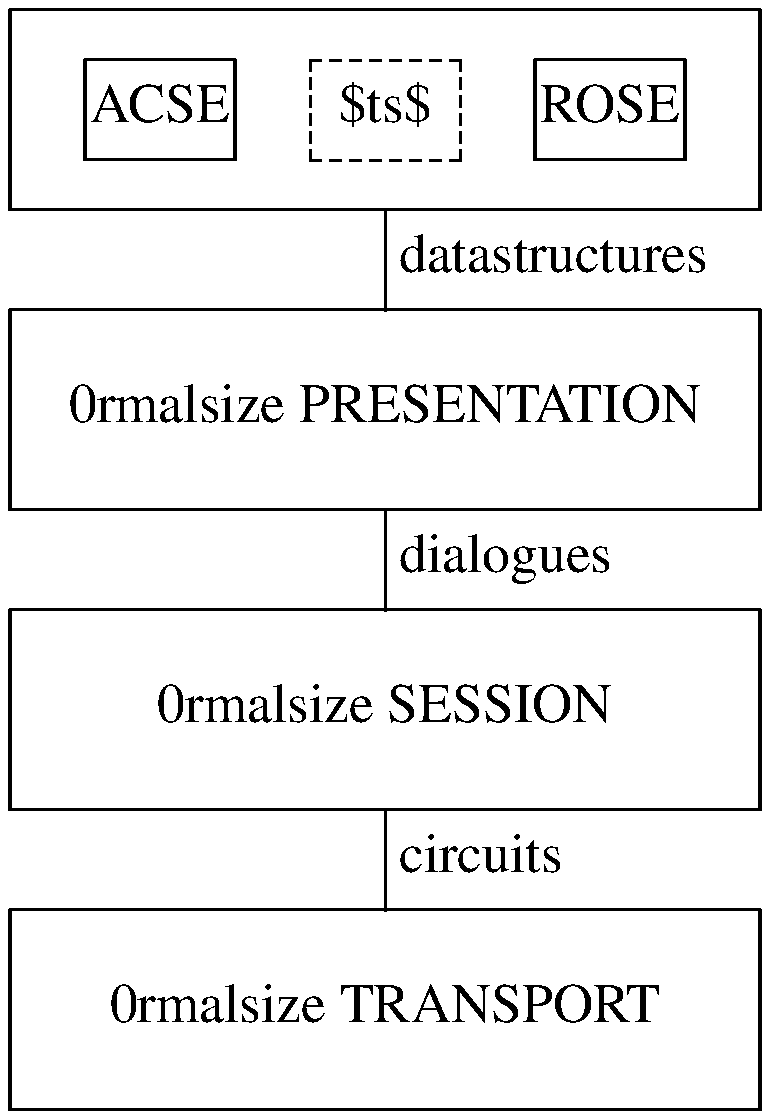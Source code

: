 .PS
.ps 20
## figure 1
boxwid = 5 * boxwid
boxht  = 2 * boxht
B1:	box
B2:	box with .n at (B1.s.x, B1.s.y-lineht) "\normalsize PRESENTATION"
B3:	box with .n at (B2.s.x, B2.s.y-lineht) "\normalsize SESSION"
B4:	box with .n at (B3.s.x, B3.s.y-lineht) "\normalsize TRANSPORT"
	line from B1.s to B2.n "\ datastructures" ljust
	line from B2.s to B3.n "\ dialogues" ljust
	line from B3.s to B4.n "\ circuits" ljust
##
boxwid = boxwid / 5
boxht =	 boxht / 2
B1a:	box with .nw at (B1.nw.x+boxwid/2, B1.nw.y-boxht/2) "ACSE"
B1b:	box with .n at (B1.n.x, B1.n.y-boxht/2) dashed "$\ldots$"
B1c:	box with .ne at (B1.ne.x-boxwid/2, B1.ne.y-boxht/2) "ROSE"
##
.PE
